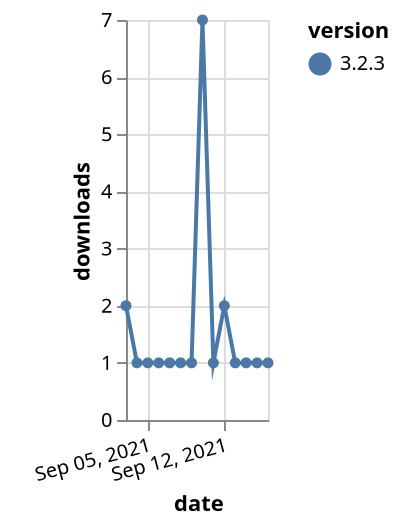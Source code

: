 {"$schema": "https://vega.github.io/schema/vega-lite/v5.json", "description": "A simple bar chart with embedded data.", "data": {"values": [{"date": "2021-09-03", "total": 503, "delta": 2, "version": "3.2.3"}, {"date": "2021-09-04", "total": 504, "delta": 1, "version": "3.2.3"}, {"date": "2021-09-05", "total": 505, "delta": 1, "version": "3.2.3"}, {"date": "2021-09-06", "total": 506, "delta": 1, "version": "3.2.3"}, {"date": "2021-09-07", "total": 507, "delta": 1, "version": "3.2.3"}, {"date": "2021-09-08", "total": 508, "delta": 1, "version": "3.2.3"}, {"date": "2021-09-09", "total": 509, "delta": 1, "version": "3.2.3"}, {"date": "2021-09-10", "total": 516, "delta": 7, "version": "3.2.3"}, {"date": "2021-09-11", "total": 517, "delta": 1, "version": "3.2.3"}, {"date": "2021-09-12", "total": 519, "delta": 2, "version": "3.2.3"}, {"date": "2021-09-13", "total": 520, "delta": 1, "version": "3.2.3"}, {"date": "2021-09-14", "total": 521, "delta": 1, "version": "3.2.3"}, {"date": "2021-09-15", "total": 522, "delta": 1, "version": "3.2.3"}, {"date": "2021-09-16", "total": 523, "delta": 1, "version": "3.2.3"}]}, "width": "container", "mark": {"type": "line", "point": {"filled": true}}, "encoding": {"x": {"field": "date", "type": "temporal", "timeUnit": "yearmonthdate", "title": "date", "axis": {"labelAngle": -15}}, "y": {"field": "delta", "type": "quantitative", "title": "downloads"}, "color": {"field": "version", "type": "nominal"}, "tooltip": {"field": "delta"}}}